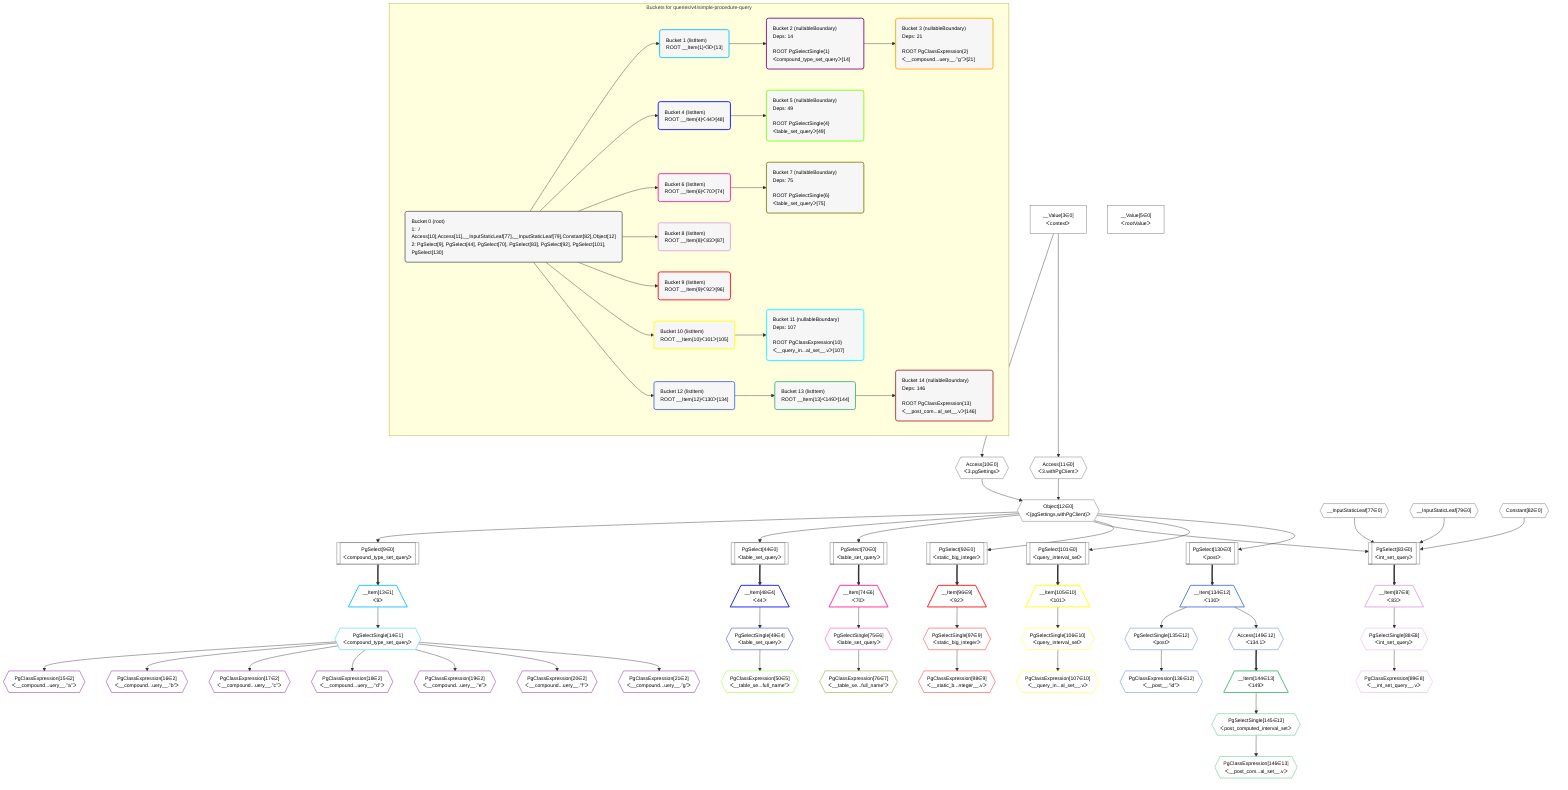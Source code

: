 %%{init: {'themeVariables': { 'fontSize': '12px'}}}%%
graph TD
    classDef path fill:#eee,stroke:#000,color:#000
    classDef plan fill:#fff,stroke-width:1px,color:#000
    classDef itemplan fill:#fff,stroke-width:2px,color:#000
    classDef unbatchedplan fill:#dff,stroke-width:1px,color:#000
    classDef sideeffectplan fill:#fcc,stroke-width:2px,color:#000
    classDef bucket fill:#f6f6f6,color:#000,stroke-width:2px,text-align:left


    %% define steps
    __Value3["__Value[3∈0]<br />ᐸcontextᐳ"]:::plan
    __Value5["__Value[5∈0]<br />ᐸrootValueᐳ"]:::plan
    Access10{{"Access[10∈0]<br />ᐸ3.pgSettingsᐳ"}}:::plan
    Access11{{"Access[11∈0]<br />ᐸ3.withPgClientᐳ"}}:::plan
    Object12{{"Object[12∈0]<br />ᐸ{pgSettings,withPgClient}ᐳ"}}:::plan
    PgSelect9[["PgSelect[9∈0]<br />ᐸcompound_type_set_queryᐳ"]]:::plan
    __Item13[/"__Item[13∈1]<br />ᐸ9ᐳ"\]:::itemplan
    PgSelectSingle14{{"PgSelectSingle[14∈1]<br />ᐸcompound_type_set_queryᐳ"}}:::plan
    PgClassExpression15{{"PgClassExpression[15∈2]<br />ᐸ__compound...uery__.”a”ᐳ"}}:::plan
    PgClassExpression16{{"PgClassExpression[16∈2]<br />ᐸ__compound...uery__.”b”ᐳ"}}:::plan
    PgClassExpression17{{"PgClassExpression[17∈2]<br />ᐸ__compound...uery__.”c”ᐳ"}}:::plan
    PgClassExpression18{{"PgClassExpression[18∈2]<br />ᐸ__compound...uery__.”d”ᐳ"}}:::plan
    PgClassExpression19{{"PgClassExpression[19∈2]<br />ᐸ__compound...uery__.”e”ᐳ"}}:::plan
    PgClassExpression20{{"PgClassExpression[20∈2]<br />ᐸ__compound...uery__.”f”ᐳ"}}:::plan
    PgClassExpression21{{"PgClassExpression[21∈2]<br />ᐸ__compound...uery__.”g”ᐳ"}}:::plan
    PgSelect44[["PgSelect[44∈0]<br />ᐸtable_set_queryᐳ"]]:::plan
    __Item48[/"__Item[48∈4]<br />ᐸ44ᐳ"\]:::itemplan
    PgSelectSingle49{{"PgSelectSingle[49∈4]<br />ᐸtable_set_queryᐳ"}}:::plan
    PgClassExpression50{{"PgClassExpression[50∈5]<br />ᐸ__table_se...full_name”ᐳ"}}:::plan
    PgSelect70[["PgSelect[70∈0]<br />ᐸtable_set_queryᐳ"]]:::plan
    __Item74[/"__Item[74∈6]<br />ᐸ70ᐳ"\]:::itemplan
    PgSelectSingle75{{"PgSelectSingle[75∈6]<br />ᐸtable_set_queryᐳ"}}:::plan
    PgClassExpression76{{"PgClassExpression[76∈7]<br />ᐸ__table_se...full_name”ᐳ"}}:::plan
    __InputStaticLeaf77{{"__InputStaticLeaf[77∈0]"}}:::plan
    __InputStaticLeaf79{{"__InputStaticLeaf[79∈0]"}}:::plan
    Constant82{{"Constant[82∈0]"}}:::plan
    PgSelect83[["PgSelect[83∈0]<br />ᐸint_set_queryᐳ"]]:::plan
    __Item87[/"__Item[87∈8]<br />ᐸ83ᐳ"\]:::itemplan
    PgSelectSingle88{{"PgSelectSingle[88∈8]<br />ᐸint_set_queryᐳ"}}:::plan
    PgClassExpression89{{"PgClassExpression[89∈8]<br />ᐸ__int_set_query__.vᐳ"}}:::plan
    PgSelect92[["PgSelect[92∈0]<br />ᐸstatic_big_integerᐳ"]]:::plan
    __Item96[/"__Item[96∈9]<br />ᐸ92ᐳ"\]:::itemplan
    PgSelectSingle97{{"PgSelectSingle[97∈9]<br />ᐸstatic_big_integerᐳ"}}:::plan
    PgClassExpression98{{"PgClassExpression[98∈9]<br />ᐸ__static_b...nteger__.vᐳ"}}:::plan
    PgSelect101[["PgSelect[101∈0]<br />ᐸquery_interval_setᐳ"]]:::plan
    __Item105[/"__Item[105∈10]<br />ᐸ101ᐳ"\]:::itemplan
    PgSelectSingle106{{"PgSelectSingle[106∈10]<br />ᐸquery_interval_setᐳ"}}:::plan
    PgClassExpression107{{"PgClassExpression[107∈10]<br />ᐸ__query_in...al_set__.vᐳ"}}:::plan
    PgSelect130[["PgSelect[130∈0]<br />ᐸpostᐳ"]]:::plan
    __Item134[/"__Item[134∈12]<br />ᐸ130ᐳ"\]:::itemplan
    PgSelectSingle135{{"PgSelectSingle[135∈12]<br />ᐸpostᐳ"}}:::plan
    PgClassExpression136{{"PgClassExpression[136∈12]<br />ᐸ__post__.”id”ᐳ"}}:::plan
    Access149{{"Access[149∈12]<br />ᐸ134.1ᐳ"}}:::plan
    __Item144[/"__Item[144∈13]<br />ᐸ149ᐳ"\]:::itemplan
    PgSelectSingle145{{"PgSelectSingle[145∈13]<br />ᐸpost_computed_interval_setᐳ"}}:::plan
    PgClassExpression146{{"PgClassExpression[146∈13]<br />ᐸ__post_com...al_set__.vᐳ"}}:::plan

    %% plan dependencies
    __Value3 --> Access10
    __Value3 --> Access11
    Access10 & Access11 --> Object12
    Object12 --> PgSelect9
    PgSelect9 ==> __Item13
    __Item13 --> PgSelectSingle14
    PgSelectSingle14 --> PgClassExpression15
    PgSelectSingle14 --> PgClassExpression16
    PgSelectSingle14 --> PgClassExpression17
    PgSelectSingle14 --> PgClassExpression18
    PgSelectSingle14 --> PgClassExpression19
    PgSelectSingle14 --> PgClassExpression20
    PgSelectSingle14 --> PgClassExpression21
    Object12 --> PgSelect44
    PgSelect44 ==> __Item48
    __Item48 --> PgSelectSingle49
    PgSelectSingle49 --> PgClassExpression50
    Object12 --> PgSelect70
    PgSelect70 ==> __Item74
    __Item74 --> PgSelectSingle75
    PgSelectSingle75 --> PgClassExpression76
    Object12 & __InputStaticLeaf77 & Constant82 & __InputStaticLeaf79 --> PgSelect83
    PgSelect83 ==> __Item87
    __Item87 --> PgSelectSingle88
    PgSelectSingle88 --> PgClassExpression89
    Object12 --> PgSelect92
    PgSelect92 ==> __Item96
    __Item96 --> PgSelectSingle97
    PgSelectSingle97 --> PgClassExpression98
    Object12 --> PgSelect101
    PgSelect101 ==> __Item105
    __Item105 --> PgSelectSingle106
    PgSelectSingle106 --> PgClassExpression107
    Object12 --> PgSelect130
    PgSelect130 ==> __Item134
    __Item134 --> PgSelectSingle135
    PgSelectSingle135 --> PgClassExpression136
    __Item134 --> Access149
    Access149 ==> __Item144
    __Item144 --> PgSelectSingle145
    PgSelectSingle145 --> PgClassExpression146

    subgraph "Buckets for queries/v4/simple-procedure-query"
    Bucket0("Bucket 0 (root)<br />1:  / Access[10],Access[11],__InputStaticLeaf[77],__InputStaticLeaf[79],Constant[82],Object[12]<br />2: PgSelect[9], PgSelect[44], PgSelect[70], PgSelect[83], PgSelect[92], PgSelect[101], PgSelect[130]"):::bucket
    classDef bucket0 stroke:#696969
    class Bucket0,__Value3,__Value5,PgSelect9,Access10,Access11,Object12,PgSelect44,PgSelect70,__InputStaticLeaf77,__InputStaticLeaf79,Constant82,PgSelect83,PgSelect92,PgSelect101,PgSelect130 bucket0
    Bucket1("Bucket 1 (listItem)<br />ROOT __Item{1}ᐸ9ᐳ[13]"):::bucket
    classDef bucket1 stroke:#00bfff
    class Bucket1,__Item13,PgSelectSingle14 bucket1
    Bucket2("Bucket 2 (nullableBoundary)<br />Deps: 14<br /><br />ROOT PgSelectSingle{1}ᐸcompound_type_set_queryᐳ[14]"):::bucket
    classDef bucket2 stroke:#7f007f
    class Bucket2,PgClassExpression15,PgClassExpression16,PgClassExpression17,PgClassExpression18,PgClassExpression19,PgClassExpression20,PgClassExpression21 bucket2
    Bucket3("Bucket 3 (nullableBoundary)<br />Deps: 21<br /><br />ROOT PgClassExpression{2}ᐸ__compound...uery__.”g”ᐳ[21]"):::bucket
    classDef bucket3 stroke:#ffa500
    class Bucket3 bucket3
    Bucket4("Bucket 4 (listItem)<br />ROOT __Item{4}ᐸ44ᐳ[48]"):::bucket
    classDef bucket4 stroke:#0000ff
    class Bucket4,__Item48,PgSelectSingle49 bucket4
    Bucket5("Bucket 5 (nullableBoundary)<br />Deps: 49<br /><br />ROOT PgSelectSingle{4}ᐸtable_set_queryᐳ[49]"):::bucket
    classDef bucket5 stroke:#7fff00
    class Bucket5,PgClassExpression50 bucket5
    Bucket6("Bucket 6 (listItem)<br />ROOT __Item{6}ᐸ70ᐳ[74]"):::bucket
    classDef bucket6 stroke:#ff1493
    class Bucket6,__Item74,PgSelectSingle75 bucket6
    Bucket7("Bucket 7 (nullableBoundary)<br />Deps: 75<br /><br />ROOT PgSelectSingle{6}ᐸtable_set_queryᐳ[75]"):::bucket
    classDef bucket7 stroke:#808000
    class Bucket7,PgClassExpression76 bucket7
    Bucket8("Bucket 8 (listItem)<br />ROOT __Item{8}ᐸ83ᐳ[87]"):::bucket
    classDef bucket8 stroke:#dda0dd
    class Bucket8,__Item87,PgSelectSingle88,PgClassExpression89 bucket8
    Bucket9("Bucket 9 (listItem)<br />ROOT __Item{9}ᐸ92ᐳ[96]"):::bucket
    classDef bucket9 stroke:#ff0000
    class Bucket9,__Item96,PgSelectSingle97,PgClassExpression98 bucket9
    Bucket10("Bucket 10 (listItem)<br />ROOT __Item{10}ᐸ101ᐳ[105]"):::bucket
    classDef bucket10 stroke:#ffff00
    class Bucket10,__Item105,PgSelectSingle106,PgClassExpression107 bucket10
    Bucket11("Bucket 11 (nullableBoundary)<br />Deps: 107<br /><br />ROOT PgClassExpression{10}ᐸ__query_in...al_set__.vᐳ[107]"):::bucket
    classDef bucket11 stroke:#00ffff
    class Bucket11 bucket11
    Bucket12("Bucket 12 (listItem)<br />ROOT __Item{12}ᐸ130ᐳ[134]"):::bucket
    classDef bucket12 stroke:#4169e1
    class Bucket12,__Item134,PgSelectSingle135,PgClassExpression136,Access149 bucket12
    Bucket13("Bucket 13 (listItem)<br />ROOT __Item{13}ᐸ149ᐳ[144]"):::bucket
    classDef bucket13 stroke:#3cb371
    class Bucket13,__Item144,PgSelectSingle145,PgClassExpression146 bucket13
    Bucket14("Bucket 14 (nullableBoundary)<br />Deps: 146<br /><br />ROOT PgClassExpression{13}ᐸ__post_com...al_set__.vᐳ[146]"):::bucket
    classDef bucket14 stroke:#a52a2a
    class Bucket14 bucket14
    Bucket0 --> Bucket1 & Bucket4 & Bucket6 & Bucket8 & Bucket9 & Bucket10 & Bucket12
    Bucket1 --> Bucket2
    Bucket2 --> Bucket3
    Bucket4 --> Bucket5
    Bucket6 --> Bucket7
    Bucket10 --> Bucket11
    Bucket12 --> Bucket13
    Bucket13 --> Bucket14
    end